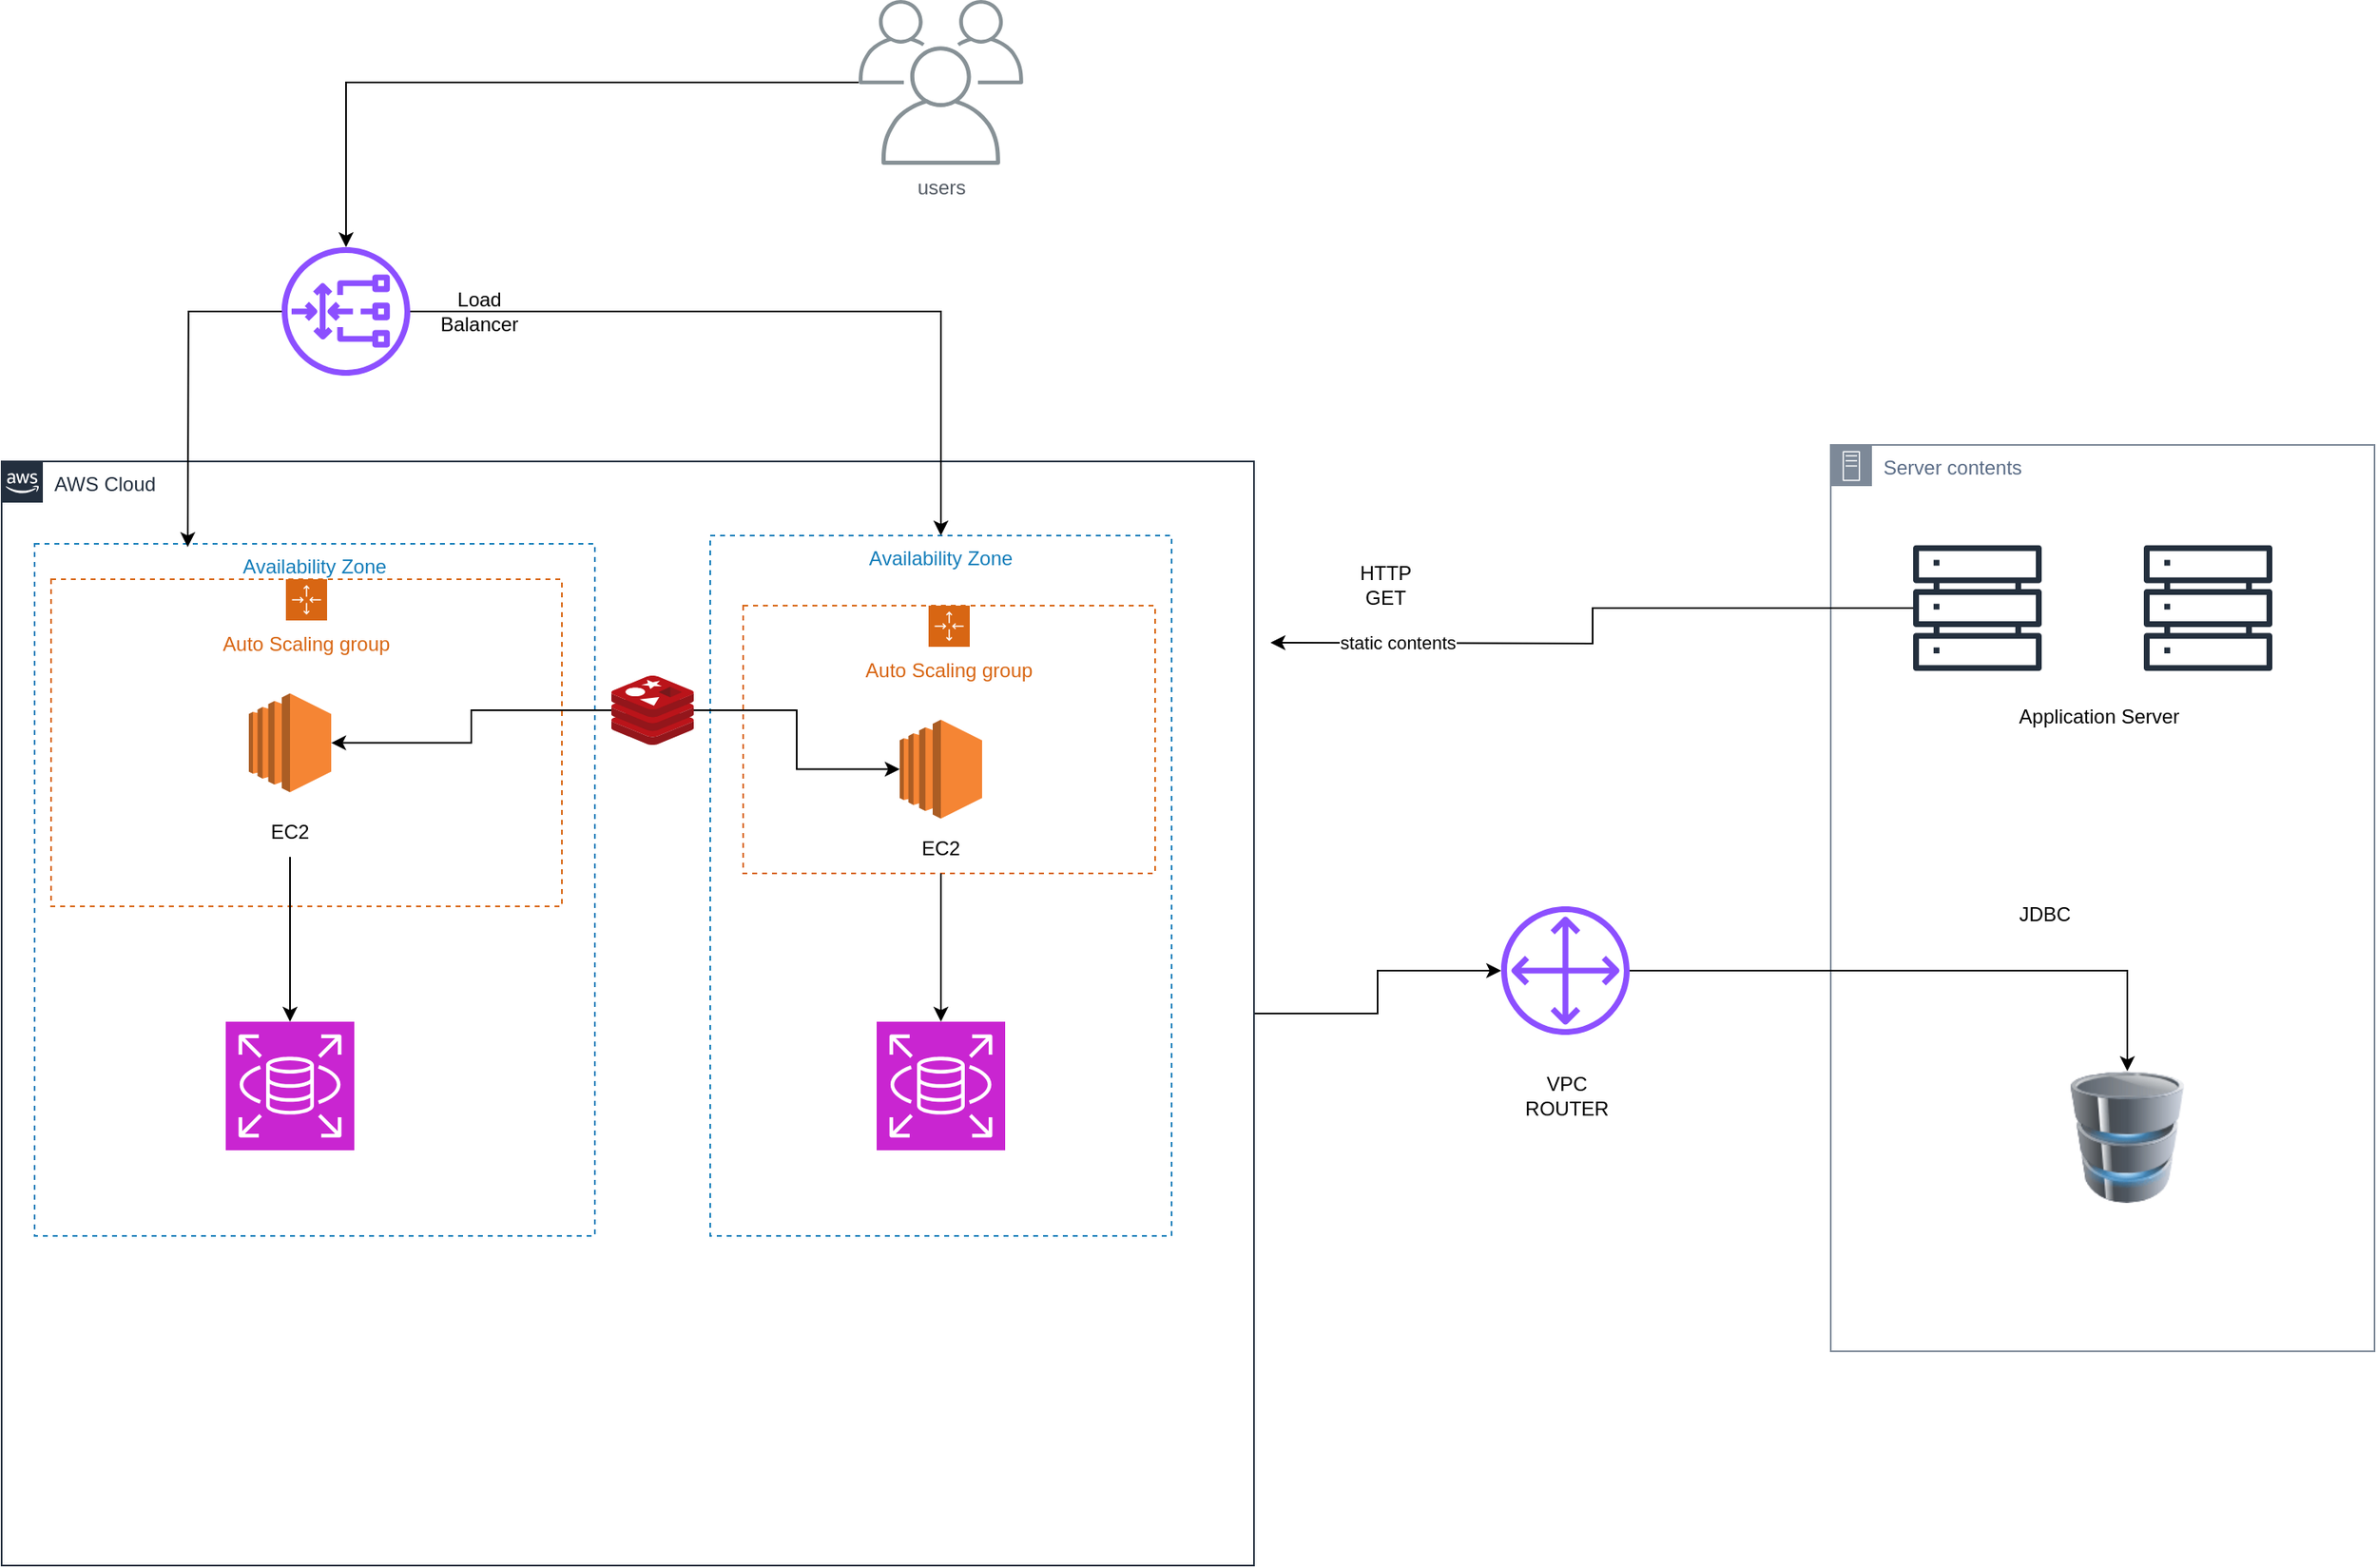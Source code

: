 <mxfile version="28.2.7">
  <diagram name="Página-1" id="ZVmmRiMxHabcyi0y2Mfp">
    <mxGraphModel dx="2027" dy="1362" grid="1" gridSize="10" guides="1" tooltips="1" connect="1" arrows="1" fold="1" page="1" pageScale="1" pageWidth="827" pageHeight="1169" math="0" shadow="0">
      <root>
        <mxCell id="0" />
        <mxCell id="1" parent="0" />
        <mxCell id="JZL5qLpyByj6C1aX7s6Q-19" style="edgeStyle=orthogonalEdgeStyle;rounded=0;orthogonalLoop=1;jettySize=auto;html=1;" edge="1" parent="1" source="JZL5qLpyByj6C1aX7s6Q-3" target="JZL5qLpyByj6C1aX7s6Q-17">
          <mxGeometry relative="1" as="geometry" />
        </mxCell>
        <mxCell id="JZL5qLpyByj6C1aX7s6Q-3" value="users" style="sketch=0;outlineConnect=0;gradientColor=none;fontColor=#545B64;strokeColor=none;fillColor=#879196;dashed=0;verticalLabelPosition=bottom;verticalAlign=top;align=center;html=1;fontSize=12;fontStyle=0;aspect=fixed;shape=mxgraph.aws4.illustration_users;pointerEvents=1" vertex="1" parent="1">
          <mxGeometry x="550" y="50" width="100" height="100" as="geometry" />
        </mxCell>
        <mxCell id="JZL5qLpyByj6C1aX7s6Q-4" value="Server contents" style="points=[[0,0],[0.25,0],[0.5,0],[0.75,0],[1,0],[1,0.25],[1,0.5],[1,0.75],[1,1],[0.75,1],[0.5,1],[0.25,1],[0,1],[0,0.75],[0,0.5],[0,0.25]];outlineConnect=0;gradientColor=none;html=1;whiteSpace=wrap;fontSize=12;fontStyle=0;container=1;pointerEvents=0;collapsible=0;recursiveResize=0;shape=mxgraph.aws4.group;grIcon=mxgraph.aws4.group_on_premise;strokeColor=#7D8998;fillColor=none;verticalAlign=top;align=left;spacingLeft=30;fontColor=#5A6C86;dashed=0;" vertex="1" parent="1">
          <mxGeometry x="1140" y="320" width="330" height="550" as="geometry" />
        </mxCell>
        <mxCell id="JZL5qLpyByj6C1aX7s6Q-12" value="" style="sketch=0;outlineConnect=0;fontColor=#232F3E;gradientColor=none;fillColor=#232F3D;strokeColor=none;dashed=0;verticalLabelPosition=bottom;verticalAlign=top;align=center;html=1;fontSize=12;fontStyle=0;aspect=fixed;pointerEvents=1;shape=mxgraph.aws4.servers;" vertex="1" parent="JZL5qLpyByj6C1aX7s6Q-4">
          <mxGeometry x="50" y="60" width="78" height="78" as="geometry" />
        </mxCell>
        <mxCell id="JZL5qLpyByj6C1aX7s6Q-13" value="" style="sketch=0;outlineConnect=0;fontColor=#232F3E;gradientColor=none;fillColor=#232F3D;strokeColor=none;dashed=0;verticalLabelPosition=bottom;verticalAlign=top;align=center;html=1;fontSize=12;fontStyle=0;aspect=fixed;pointerEvents=1;shape=mxgraph.aws4.servers;" vertex="1" parent="JZL5qLpyByj6C1aX7s6Q-4">
          <mxGeometry x="190" y="60" width="78" height="78" as="geometry" />
        </mxCell>
        <mxCell id="JZL5qLpyByj6C1aX7s6Q-14" value="Application Server" style="text;html=1;whiteSpace=wrap;strokeColor=none;fillColor=none;align=center;verticalAlign=middle;rounded=0;" vertex="1" parent="JZL5qLpyByj6C1aX7s6Q-4">
          <mxGeometry x="58" y="150" width="210" height="30" as="geometry" />
        </mxCell>
        <mxCell id="JZL5qLpyByj6C1aX7s6Q-47" value="" style="image;html=1;image=img/lib/clip_art/computers/Database_128x128.png" vertex="1" parent="JZL5qLpyByj6C1aX7s6Q-4">
          <mxGeometry x="140" y="380" width="80" height="80" as="geometry" />
        </mxCell>
        <mxCell id="JZL5qLpyByj6C1aX7s6Q-50" style="edgeStyle=orthogonalEdgeStyle;rounded=0;orthogonalLoop=1;jettySize=auto;html=1;" edge="1" parent="1" source="JZL5qLpyByj6C1aX7s6Q-15" target="JZL5qLpyByj6C1aX7s6Q-48">
          <mxGeometry relative="1" as="geometry" />
        </mxCell>
        <mxCell id="JZL5qLpyByj6C1aX7s6Q-15" value="AWS Cloud" style="points=[[0,0],[0.25,0],[0.5,0],[0.75,0],[1,0],[1,0.25],[1,0.5],[1,0.75],[1,1],[0.75,1],[0.5,1],[0.25,1],[0,1],[0,0.75],[0,0.5],[0,0.25]];outlineConnect=0;gradientColor=none;html=1;whiteSpace=wrap;fontSize=12;fontStyle=0;container=1;pointerEvents=0;collapsible=0;recursiveResize=0;shape=mxgraph.aws4.group;grIcon=mxgraph.aws4.group_aws_cloud_alt;strokeColor=#232F3E;fillColor=none;verticalAlign=top;align=left;spacingLeft=30;fontColor=#232F3E;dashed=0;" vertex="1" parent="1">
          <mxGeometry x="30" y="330" width="760" height="670" as="geometry" />
        </mxCell>
        <mxCell id="JZL5qLpyByj6C1aX7s6Q-26" value="Availability Zone" style="fillColor=none;strokeColor=#147EBA;dashed=1;verticalAlign=top;fontStyle=0;fontColor=#147EBA;whiteSpace=wrap;html=1;" vertex="1" parent="JZL5qLpyByj6C1aX7s6Q-15">
          <mxGeometry x="20" y="50" width="340" height="420" as="geometry" />
        </mxCell>
        <mxCell id="JZL5qLpyByj6C1aX7s6Q-30" value="Auto Scaling group" style="points=[[0,0],[0.25,0],[0.5,0],[0.75,0],[1,0],[1,0.25],[1,0.5],[1,0.75],[1,1],[0.75,1],[0.5,1],[0.25,1],[0,1],[0,0.75],[0,0.5],[0,0.25]];outlineConnect=0;gradientColor=none;html=1;whiteSpace=wrap;fontSize=12;fontStyle=0;container=1;pointerEvents=0;collapsible=0;recursiveResize=0;shape=mxgraph.aws4.groupCenter;grIcon=mxgraph.aws4.group_auto_scaling_group;grStroke=1;strokeColor=#D86613;fillColor=none;verticalAlign=top;align=center;fontColor=#D86613;dashed=1;spacingTop=25;" vertex="1" parent="JZL5qLpyByj6C1aX7s6Q-15">
          <mxGeometry x="30" y="71.5" width="310" height="198.5" as="geometry" />
        </mxCell>
        <mxCell id="JZL5qLpyByj6C1aX7s6Q-28" value="" style="outlineConnect=0;dashed=0;verticalLabelPosition=bottom;verticalAlign=top;align=center;html=1;shape=mxgraph.aws3.ec2;fillColor=#F58534;gradientColor=none;" vertex="1" parent="JZL5qLpyByj6C1aX7s6Q-30">
          <mxGeometry x="120" y="69.25" width="50" height="60" as="geometry" />
        </mxCell>
        <mxCell id="JZL5qLpyByj6C1aX7s6Q-31" value="EC2" style="text;html=1;whiteSpace=wrap;strokeColor=none;fillColor=none;align=center;verticalAlign=middle;rounded=0;" vertex="1" parent="JZL5qLpyByj6C1aX7s6Q-30">
          <mxGeometry x="115" y="138.5" width="60" height="30" as="geometry" />
        </mxCell>
        <mxCell id="JZL5qLpyByj6C1aX7s6Q-33" value="" style="sketch=0;points=[[0,0,0],[0.25,0,0],[0.5,0,0],[0.75,0,0],[1,0,0],[0,1,0],[0.25,1,0],[0.5,1,0],[0.75,1,0],[1,1,0],[0,0.25,0],[0,0.5,0],[0,0.75,0],[1,0.25,0],[1,0.5,0],[1,0.75,0]];outlineConnect=0;fontColor=#232F3E;fillColor=#C925D1;strokeColor=#ffffff;dashed=0;verticalLabelPosition=bottom;verticalAlign=top;align=center;html=1;fontSize=12;fontStyle=0;aspect=fixed;shape=mxgraph.aws4.resourceIcon;resIcon=mxgraph.aws4.rds;" vertex="1" parent="JZL5qLpyByj6C1aX7s6Q-15">
          <mxGeometry x="136" y="340" width="78" height="78" as="geometry" />
        </mxCell>
        <mxCell id="JZL5qLpyByj6C1aX7s6Q-34" style="edgeStyle=orthogonalEdgeStyle;rounded=0;orthogonalLoop=1;jettySize=auto;html=1;" edge="1" parent="JZL5qLpyByj6C1aX7s6Q-15" source="JZL5qLpyByj6C1aX7s6Q-31" target="JZL5qLpyByj6C1aX7s6Q-33">
          <mxGeometry relative="1" as="geometry" />
        </mxCell>
        <mxCell id="JZL5qLpyByj6C1aX7s6Q-27" value="Availability Zone" style="fillColor=none;strokeColor=#147EBA;dashed=1;verticalAlign=top;fontStyle=0;fontColor=#147EBA;whiteSpace=wrap;html=1;" vertex="1" parent="JZL5qLpyByj6C1aX7s6Q-15">
          <mxGeometry x="430" y="45" width="280" height="425" as="geometry" />
        </mxCell>
        <mxCell id="JZL5qLpyByj6C1aX7s6Q-35" value="Auto Scaling group" style="points=[[0,0],[0.25,0],[0.5,0],[0.75,0],[1,0],[1,0.25],[1,0.5],[1,0.75],[1,1],[0.75,1],[0.5,1],[0.25,1],[0,1],[0,0.75],[0,0.5],[0,0.25]];outlineConnect=0;gradientColor=none;html=1;whiteSpace=wrap;fontSize=12;fontStyle=0;container=1;pointerEvents=0;collapsible=0;recursiveResize=0;shape=mxgraph.aws4.groupCenter;grIcon=mxgraph.aws4.group_auto_scaling_group;grStroke=1;strokeColor=#D86613;fillColor=none;verticalAlign=top;align=center;fontColor=#D86613;dashed=1;spacingTop=25;" vertex="1" parent="JZL5qLpyByj6C1aX7s6Q-15">
          <mxGeometry x="450" y="87.5" width="250" height="162.5" as="geometry" />
        </mxCell>
        <mxCell id="JZL5qLpyByj6C1aX7s6Q-37" value="EC2" style="text;html=1;whiteSpace=wrap;strokeColor=none;fillColor=none;align=center;verticalAlign=middle;rounded=0;" vertex="1" parent="JZL5qLpyByj6C1aX7s6Q-35">
          <mxGeometry x="90" y="132.5" width="60" height="30" as="geometry" />
        </mxCell>
        <mxCell id="JZL5qLpyByj6C1aX7s6Q-36" value="" style="outlineConnect=0;dashed=0;verticalLabelPosition=bottom;verticalAlign=top;align=center;html=1;shape=mxgraph.aws3.ec2;fillColor=#F58534;gradientColor=none;" vertex="1" parent="JZL5qLpyByj6C1aX7s6Q-15">
          <mxGeometry x="545" y="156.75" width="50" height="60" as="geometry" />
        </mxCell>
        <mxCell id="JZL5qLpyByj6C1aX7s6Q-38" value="" style="sketch=0;points=[[0,0,0],[0.25,0,0],[0.5,0,0],[0.75,0,0],[1,0,0],[0,1,0],[0.25,1,0],[0.5,1,0],[0.75,1,0],[1,1,0],[0,0.25,0],[0,0.5,0],[0,0.75,0],[1,0.25,0],[1,0.5,0],[1,0.75,0]];outlineConnect=0;fontColor=#232F3E;fillColor=#C925D1;strokeColor=#ffffff;dashed=0;verticalLabelPosition=bottom;verticalAlign=top;align=center;html=1;fontSize=12;fontStyle=0;aspect=fixed;shape=mxgraph.aws4.resourceIcon;resIcon=mxgraph.aws4.rds;" vertex="1" parent="JZL5qLpyByj6C1aX7s6Q-15">
          <mxGeometry x="531" y="340" width="78" height="78" as="geometry" />
        </mxCell>
        <mxCell id="JZL5qLpyByj6C1aX7s6Q-39" style="edgeStyle=orthogonalEdgeStyle;rounded=0;orthogonalLoop=1;jettySize=auto;html=1;" edge="1" parent="JZL5qLpyByj6C1aX7s6Q-15" source="JZL5qLpyByj6C1aX7s6Q-37" target="JZL5qLpyByj6C1aX7s6Q-38">
          <mxGeometry relative="1" as="geometry" />
        </mxCell>
        <mxCell id="JZL5qLpyByj6C1aX7s6Q-41" style="edgeStyle=orthogonalEdgeStyle;rounded=0;orthogonalLoop=1;jettySize=auto;html=1;" edge="1" parent="JZL5qLpyByj6C1aX7s6Q-15" source="JZL5qLpyByj6C1aX7s6Q-40" target="JZL5qLpyByj6C1aX7s6Q-28">
          <mxGeometry relative="1" as="geometry" />
        </mxCell>
        <mxCell id="JZL5qLpyByj6C1aX7s6Q-40" value="" style="image;sketch=0;aspect=fixed;html=1;points=[];align=center;fontSize=12;image=img/lib/mscae/Cache_Redis_Product.svg;" vertex="1" parent="JZL5qLpyByj6C1aX7s6Q-15">
          <mxGeometry x="370" y="130" width="50" height="42" as="geometry" />
        </mxCell>
        <mxCell id="JZL5qLpyByj6C1aX7s6Q-42" style="edgeStyle=orthogonalEdgeStyle;rounded=0;orthogonalLoop=1;jettySize=auto;html=1;entryX=0;entryY=0.5;entryDx=0;entryDy=0;entryPerimeter=0;" edge="1" parent="JZL5qLpyByj6C1aX7s6Q-15" source="JZL5qLpyByj6C1aX7s6Q-40" target="JZL5qLpyByj6C1aX7s6Q-36">
          <mxGeometry relative="1" as="geometry" />
        </mxCell>
        <mxCell id="JZL5qLpyByj6C1aX7s6Q-25" style="edgeStyle=orthogonalEdgeStyle;rounded=0;orthogonalLoop=1;jettySize=auto;html=1;entryX=0.5;entryY=0;entryDx=0;entryDy=0;" edge="1" parent="1" source="JZL5qLpyByj6C1aX7s6Q-17" target="JZL5qLpyByj6C1aX7s6Q-27">
          <mxGeometry relative="1" as="geometry">
            <mxPoint x="445" y="380" as="targetPoint" />
          </mxGeometry>
        </mxCell>
        <mxCell id="JZL5qLpyByj6C1aX7s6Q-17" value="" style="sketch=0;outlineConnect=0;fontColor=#232F3E;gradientColor=none;fillColor=#8C4FFF;strokeColor=none;dashed=0;verticalLabelPosition=bottom;verticalAlign=top;align=center;html=1;fontSize=12;fontStyle=0;aspect=fixed;pointerEvents=1;shape=mxgraph.aws4.gateway_load_balancer;" vertex="1" parent="1">
          <mxGeometry x="200" y="200" width="78" height="78" as="geometry" />
        </mxCell>
        <mxCell id="JZL5qLpyByj6C1aX7s6Q-18" value="Load Balancer" style="text;html=1;whiteSpace=wrap;strokeColor=none;fillColor=none;align=center;verticalAlign=middle;rounded=0;" vertex="1" parent="1">
          <mxGeometry x="290" y="224" width="60" height="30" as="geometry" />
        </mxCell>
        <mxCell id="JZL5qLpyByj6C1aX7s6Q-24" style="edgeStyle=orthogonalEdgeStyle;rounded=0;orthogonalLoop=1;jettySize=auto;html=1;entryX=0.404;entryY=0.006;entryDx=0;entryDy=0;entryPerimeter=0;" edge="1" parent="1" source="JZL5qLpyByj6C1aX7s6Q-17">
          <mxGeometry relative="1" as="geometry">
            <mxPoint x="142.92" y="381.98" as="targetPoint" />
          </mxGeometry>
        </mxCell>
        <mxCell id="JZL5qLpyByj6C1aX7s6Q-43" style="edgeStyle=orthogonalEdgeStyle;rounded=0;orthogonalLoop=1;jettySize=auto;html=1;" edge="1" parent="1" source="JZL5qLpyByj6C1aX7s6Q-12">
          <mxGeometry relative="1" as="geometry">
            <mxPoint x="800" y="440" as="targetPoint" />
          </mxGeometry>
        </mxCell>
        <mxCell id="JZL5qLpyByj6C1aX7s6Q-44" value="static contents" style="edgeLabel;html=1;align=center;verticalAlign=middle;resizable=0;points=[];" vertex="1" connectable="0" parent="JZL5qLpyByj6C1aX7s6Q-43">
          <mxGeometry x="0.629" relative="1" as="geometry">
            <mxPoint as="offset" />
          </mxGeometry>
        </mxCell>
        <mxCell id="JZL5qLpyByj6C1aX7s6Q-51" style="edgeStyle=orthogonalEdgeStyle;rounded=0;orthogonalLoop=1;jettySize=auto;html=1;" edge="1" parent="1" source="JZL5qLpyByj6C1aX7s6Q-48" target="JZL5qLpyByj6C1aX7s6Q-47">
          <mxGeometry relative="1" as="geometry" />
        </mxCell>
        <mxCell id="JZL5qLpyByj6C1aX7s6Q-48" value="" style="sketch=0;outlineConnect=0;fontColor=#232F3E;gradientColor=none;fillColor=#8C4FFF;strokeColor=none;dashed=0;verticalLabelPosition=bottom;verticalAlign=top;align=center;html=1;fontSize=12;fontStyle=0;aspect=fixed;pointerEvents=1;shape=mxgraph.aws4.customer_gateway;" vertex="1" parent="1">
          <mxGeometry x="940" y="600" width="78" height="78" as="geometry" />
        </mxCell>
        <mxCell id="JZL5qLpyByj6C1aX7s6Q-49" value="VPC ROUTER" style="text;html=1;whiteSpace=wrap;strokeColor=none;fillColor=none;align=center;verticalAlign=middle;rounded=0;" vertex="1" parent="1">
          <mxGeometry x="950" y="700" width="60" height="30" as="geometry" />
        </mxCell>
        <mxCell id="JZL5qLpyByj6C1aX7s6Q-52" value="HTTP GET" style="text;html=1;whiteSpace=wrap;strokeColor=none;fillColor=none;align=center;verticalAlign=middle;rounded=0;" vertex="1" parent="1">
          <mxGeometry x="840" y="390" width="60" height="30" as="geometry" />
        </mxCell>
        <mxCell id="JZL5qLpyByj6C1aX7s6Q-53" value="JDBC" style="text;html=1;whiteSpace=wrap;strokeColor=none;fillColor=none;align=center;verticalAlign=middle;rounded=0;" vertex="1" parent="1">
          <mxGeometry x="1240" y="590" width="60" height="30" as="geometry" />
        </mxCell>
      </root>
    </mxGraphModel>
  </diagram>
</mxfile>
